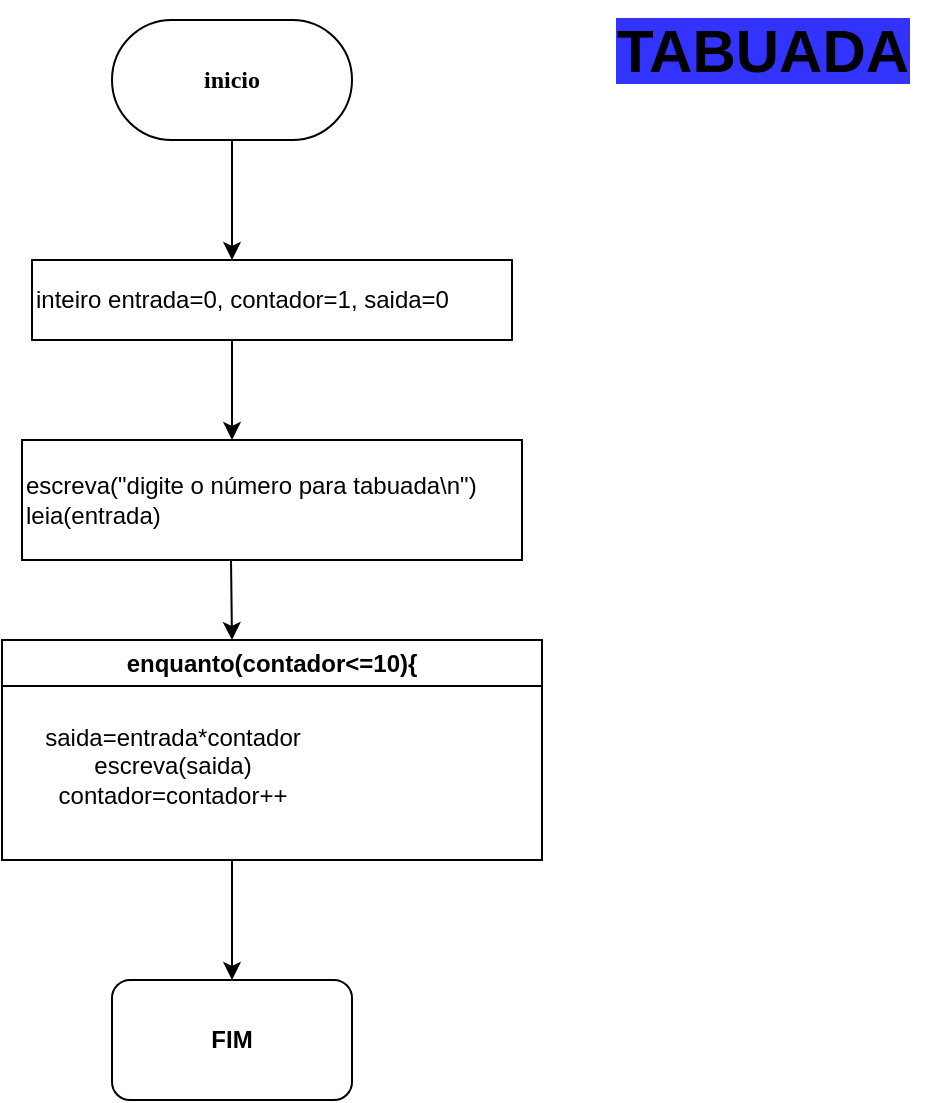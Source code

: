 <mxfile version="24.4.0" type="github">
  <diagram name="Página-1" id="GQpMK1P9TrsjqKcauXl_">
    <mxGraphModel dx="880" dy="468" grid="1" gridSize="10" guides="1" tooltips="1" connect="1" arrows="1" fold="1" page="1" pageScale="1" pageWidth="827" pageHeight="1169" math="0" shadow="0">
      <root>
        <mxCell id="0" />
        <mxCell id="1" parent="0" />
        <mxCell id="DJpuLHs6pRCpWXKPrTgz-1" value="inicio" style="rounded=1;whiteSpace=wrap;html=1;arcSize=50;fontFamily=Times New Roman;fontStyle=1" vertex="1" parent="1">
          <mxGeometry x="270" y="10" width="120" height="60" as="geometry" />
        </mxCell>
        <mxCell id="DJpuLHs6pRCpWXKPrTgz-2" value="" style="endArrow=classic;html=1;rounded=0;exitX=0.5;exitY=1;exitDx=0;exitDy=0;" edge="1" parent="1" source="DJpuLHs6pRCpWXKPrTgz-1">
          <mxGeometry width="50" height="50" relative="1" as="geometry">
            <mxPoint x="390" y="280" as="sourcePoint" />
            <mxPoint x="330" y="130" as="targetPoint" />
            <Array as="points">
              <mxPoint x="330" y="70" />
            </Array>
          </mxGeometry>
        </mxCell>
        <mxCell id="DJpuLHs6pRCpWXKPrTgz-3" value="inteiro entrada=0, contador=1, saida=0" style="rounded=0;whiteSpace=wrap;html=1;align=left;" vertex="1" parent="1">
          <mxGeometry x="230" y="130" width="240" height="40" as="geometry" />
        </mxCell>
        <mxCell id="DJpuLHs6pRCpWXKPrTgz-4" value="" style="endArrow=classic;html=1;rounded=0;exitX=0.5;exitY=1;exitDx=0;exitDy=0;" edge="1" parent="1">
          <mxGeometry width="50" height="50" relative="1" as="geometry">
            <mxPoint x="330" y="200" as="sourcePoint" />
            <mxPoint x="330" y="220" as="targetPoint" />
            <Array as="points">
              <mxPoint x="330" y="170" />
              <mxPoint x="330" y="200" />
              <mxPoint x="330" y="220" />
            </Array>
          </mxGeometry>
        </mxCell>
        <mxCell id="DJpuLHs6pRCpWXKPrTgz-5" value="escreva(&quot;digite o número para tabuada\n&quot;)&lt;div&gt;leia(entrada)&lt;/div&gt;" style="rounded=0;whiteSpace=wrap;html=1;align=left;" vertex="1" parent="1">
          <mxGeometry x="225" y="220" width="250" height="60" as="geometry" />
        </mxCell>
        <mxCell id="DJpuLHs6pRCpWXKPrTgz-7" value="" style="endArrow=classic;html=1;rounded=0;exitX=0.5;exitY=1;exitDx=0;exitDy=0;" edge="1" parent="1">
          <mxGeometry width="50" height="50" relative="1" as="geometry">
            <mxPoint x="329.5" y="280" as="sourcePoint" />
            <mxPoint x="330" y="320" as="targetPoint" />
            <Array as="points">
              <mxPoint x="329.5" y="280" />
            </Array>
          </mxGeometry>
        </mxCell>
        <mxCell id="DJpuLHs6pRCpWXKPrTgz-9" value="enquanto(contador&amp;lt;=10){" style="swimlane;whiteSpace=wrap;html=1;" vertex="1" parent="1">
          <mxGeometry x="215" y="320" width="270" height="110" as="geometry" />
        </mxCell>
        <mxCell id="DJpuLHs6pRCpWXKPrTgz-11" value="saida=entrada*contador&lt;div&gt;escreva(saida)&lt;/div&gt;&lt;div&gt;contador=contador++&lt;/div&gt;" style="text;html=1;align=center;verticalAlign=middle;resizable=0;points=[];autosize=1;strokeColor=none;fillColor=none;" vertex="1" parent="DJpuLHs6pRCpWXKPrTgz-9">
          <mxGeometry x="10" y="33" width="150" height="60" as="geometry" />
        </mxCell>
        <mxCell id="DJpuLHs6pRCpWXKPrTgz-12" value="&lt;b&gt;FIM&lt;/b&gt;" style="rounded=1;whiteSpace=wrap;html=1;" vertex="1" parent="1">
          <mxGeometry x="270" y="490" width="120" height="60" as="geometry" />
        </mxCell>
        <mxCell id="DJpuLHs6pRCpWXKPrTgz-14" value="" style="endArrow=classic;html=1;rounded=0;entryX=0.5;entryY=0;entryDx=0;entryDy=0;" edge="1" parent="1" target="DJpuLHs6pRCpWXKPrTgz-12">
          <mxGeometry width="50" height="50" relative="1" as="geometry">
            <mxPoint x="320" y="430" as="sourcePoint" />
            <mxPoint x="370" y="440" as="targetPoint" />
            <Array as="points">
              <mxPoint x="330" y="430" />
            </Array>
          </mxGeometry>
        </mxCell>
        <mxCell id="DJpuLHs6pRCpWXKPrTgz-15" value="&lt;b&gt;&lt;font style=&quot;font-size: 30px; background-color: rgb(51, 51, 255);&quot;&gt;TABUADA&lt;/font&gt;&lt;/b&gt;" style="text;html=1;align=center;verticalAlign=middle;resizable=0;points=[];autosize=1;strokeColor=none;fillColor=none;" vertex="1" parent="1">
          <mxGeometry x="510" width="170" height="50" as="geometry" />
        </mxCell>
      </root>
    </mxGraphModel>
  </diagram>
</mxfile>
